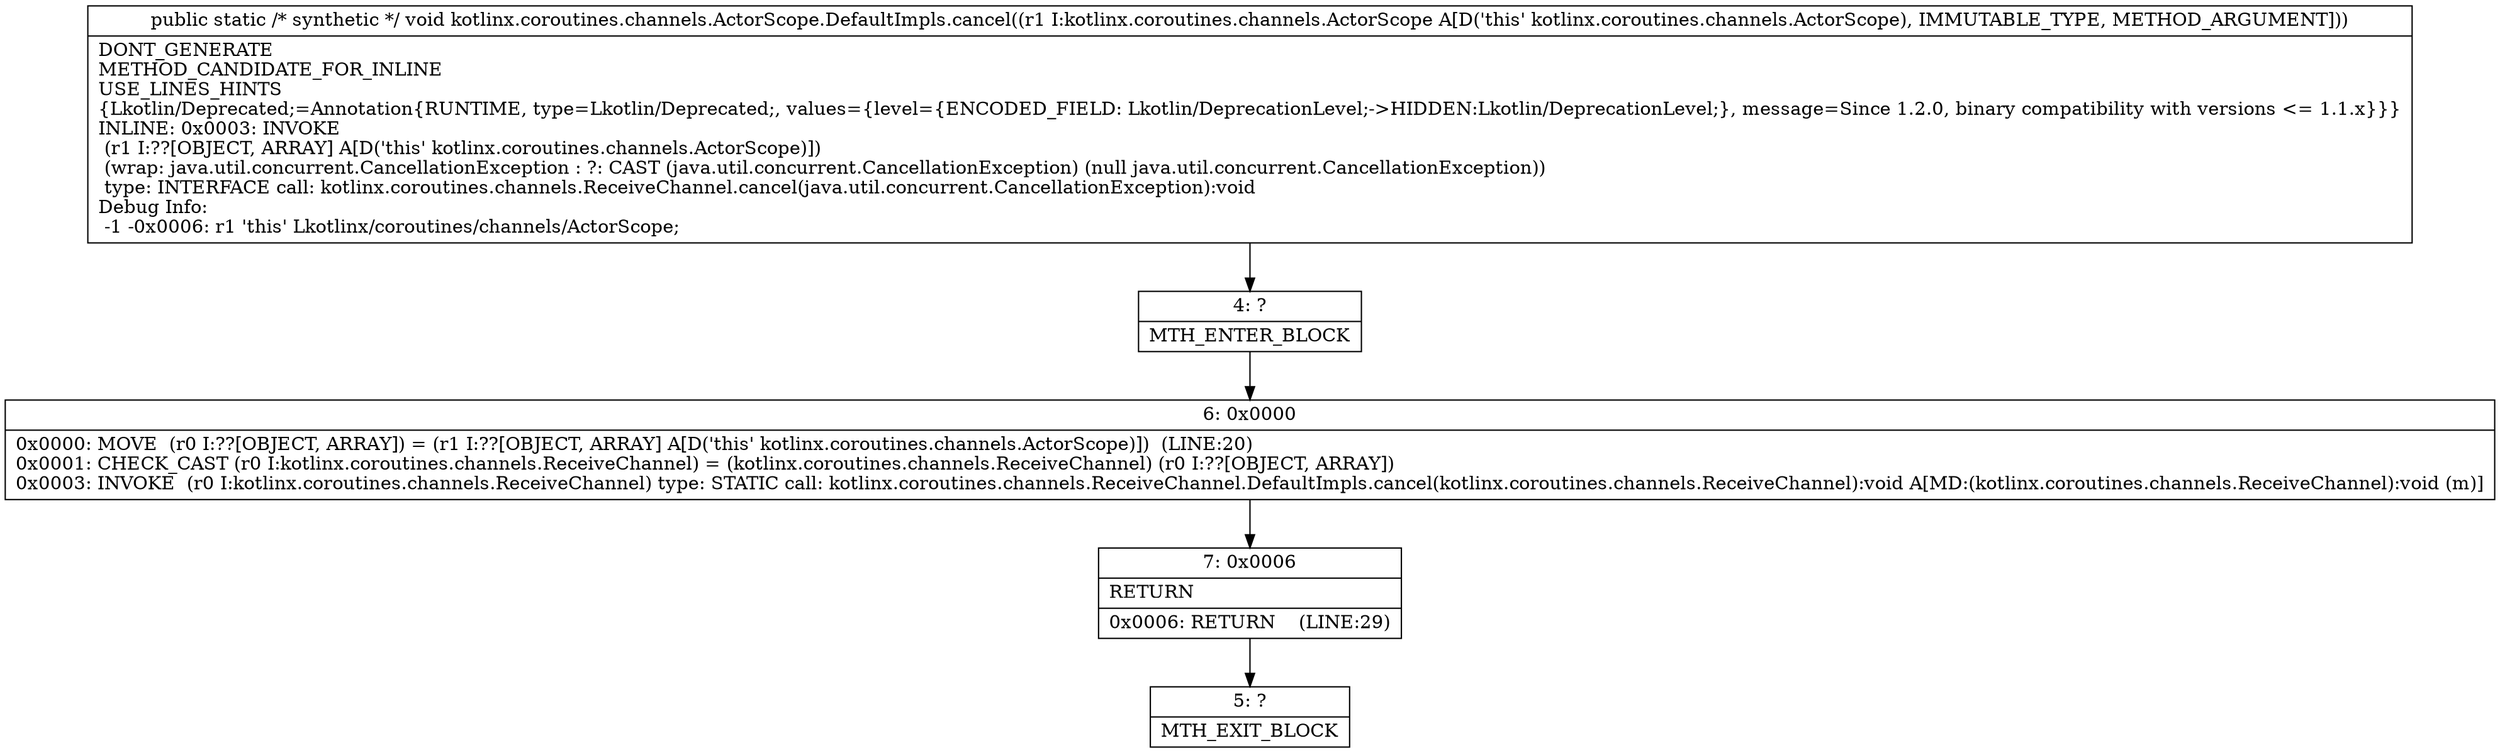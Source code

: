 digraph "CFG forkotlinx.coroutines.channels.ActorScope.DefaultImpls.cancel(Lkotlinx\/coroutines\/channels\/ActorScope;)V" {
Node_4 [shape=record,label="{4\:\ ?|MTH_ENTER_BLOCK\l}"];
Node_6 [shape=record,label="{6\:\ 0x0000|0x0000: MOVE  (r0 I:??[OBJECT, ARRAY]) = (r1 I:??[OBJECT, ARRAY] A[D('this' kotlinx.coroutines.channels.ActorScope)])  (LINE:20)\l0x0001: CHECK_CAST (r0 I:kotlinx.coroutines.channels.ReceiveChannel) = (kotlinx.coroutines.channels.ReceiveChannel) (r0 I:??[OBJECT, ARRAY]) \l0x0003: INVOKE  (r0 I:kotlinx.coroutines.channels.ReceiveChannel) type: STATIC call: kotlinx.coroutines.channels.ReceiveChannel.DefaultImpls.cancel(kotlinx.coroutines.channels.ReceiveChannel):void A[MD:(kotlinx.coroutines.channels.ReceiveChannel):void (m)]\l}"];
Node_7 [shape=record,label="{7\:\ 0x0006|RETURN\l|0x0006: RETURN    (LINE:29)\l}"];
Node_5 [shape=record,label="{5\:\ ?|MTH_EXIT_BLOCK\l}"];
MethodNode[shape=record,label="{public static \/* synthetic *\/ void kotlinx.coroutines.channels.ActorScope.DefaultImpls.cancel((r1 I:kotlinx.coroutines.channels.ActorScope A[D('this' kotlinx.coroutines.channels.ActorScope), IMMUTABLE_TYPE, METHOD_ARGUMENT]))  | DONT_GENERATE\lMETHOD_CANDIDATE_FOR_INLINE\lUSE_LINES_HINTS\l\{Lkotlin\/Deprecated;=Annotation\{RUNTIME, type=Lkotlin\/Deprecated;, values=\{level=\{ENCODED_FIELD: Lkotlin\/DeprecationLevel;\-\>HIDDEN:Lkotlin\/DeprecationLevel;\}, message=Since 1.2.0, binary compatibility with versions \<= 1.1.x\}\}\}\lINLINE: 0x0003: INVOKE  \l  (r1 I:??[OBJECT, ARRAY] A[D('this' kotlinx.coroutines.channels.ActorScope)])\l  (wrap: java.util.concurrent.CancellationException : ?: CAST (java.util.concurrent.CancellationException) (null java.util.concurrent.CancellationException))\l type: INTERFACE call: kotlinx.coroutines.channels.ReceiveChannel.cancel(java.util.concurrent.CancellationException):void\lDebug Info:\l  \-1 \-0x0006: r1 'this' Lkotlinx\/coroutines\/channels\/ActorScope;\l}"];
MethodNode -> Node_4;Node_4 -> Node_6;
Node_6 -> Node_7;
Node_7 -> Node_5;
}

